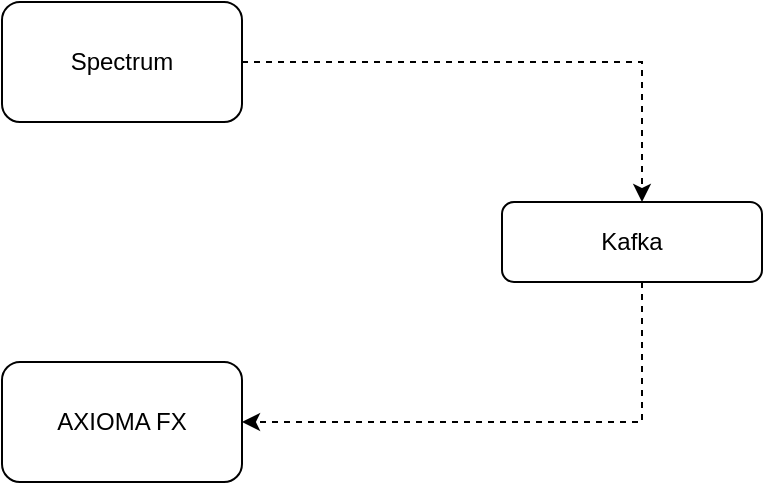 <mxfile version="15.4.0" type="device"><diagram id="C5RBs43oDa-KdzZeNtuy" name="Page-1"><mxGraphModel dx="639" dy="432" grid="1" gridSize="10" guides="1" tooltips="1" connect="1" arrows="1" fold="1" page="1" pageScale="1" pageWidth="827" pageHeight="1169" math="0" shadow="0"><root><mxCell id="WIyWlLk6GJQsqaUBKTNV-0"/><mxCell id="WIyWlLk6GJQsqaUBKTNV-1" parent="WIyWlLk6GJQsqaUBKTNV-0"/><mxCell id="onfFqQKP7SdFAmH2uisS-3" value="" style="edgeStyle=orthogonalEdgeStyle;rounded=0;orthogonalLoop=1;jettySize=auto;html=1;dashed=1;" edge="1" parent="WIyWlLk6GJQsqaUBKTNV-1" source="onfFqQKP7SdFAmH2uisS-1" target="onfFqQKP7SdFAmH2uisS-2"><mxGeometry relative="1" as="geometry"><Array as="points"><mxPoint x="400" y="240"/></Array></mxGeometry></mxCell><mxCell id="onfFqQKP7SdFAmH2uisS-1" value="Spectrum" style="rounded=1;whiteSpace=wrap;html=1;" vertex="1" parent="WIyWlLk6GJQsqaUBKTNV-1"><mxGeometry x="80" y="210" width="120" height="60" as="geometry"/></mxCell><mxCell id="onfFqQKP7SdFAmH2uisS-5" value="" style="edgeStyle=orthogonalEdgeStyle;rounded=0;orthogonalLoop=1;jettySize=auto;html=1;dashed=1;" edge="1" parent="WIyWlLk6GJQsqaUBKTNV-1" source="onfFqQKP7SdFAmH2uisS-2" target="onfFqQKP7SdFAmH2uisS-4"><mxGeometry relative="1" as="geometry"><Array as="points"><mxPoint x="400" y="420"/></Array></mxGeometry></mxCell><mxCell id="onfFqQKP7SdFAmH2uisS-2" value="Kafka" style="whiteSpace=wrap;html=1;rounded=1;" vertex="1" parent="WIyWlLk6GJQsqaUBKTNV-1"><mxGeometry x="330" y="310" width="130" height="40" as="geometry"/></mxCell><mxCell id="onfFqQKP7SdFAmH2uisS-4" value="AXIOMA FX" style="whiteSpace=wrap;html=1;rounded=1;" vertex="1" parent="WIyWlLk6GJQsqaUBKTNV-1"><mxGeometry x="80" y="390" width="120" height="60" as="geometry"/></mxCell></root></mxGraphModel></diagram></mxfile>